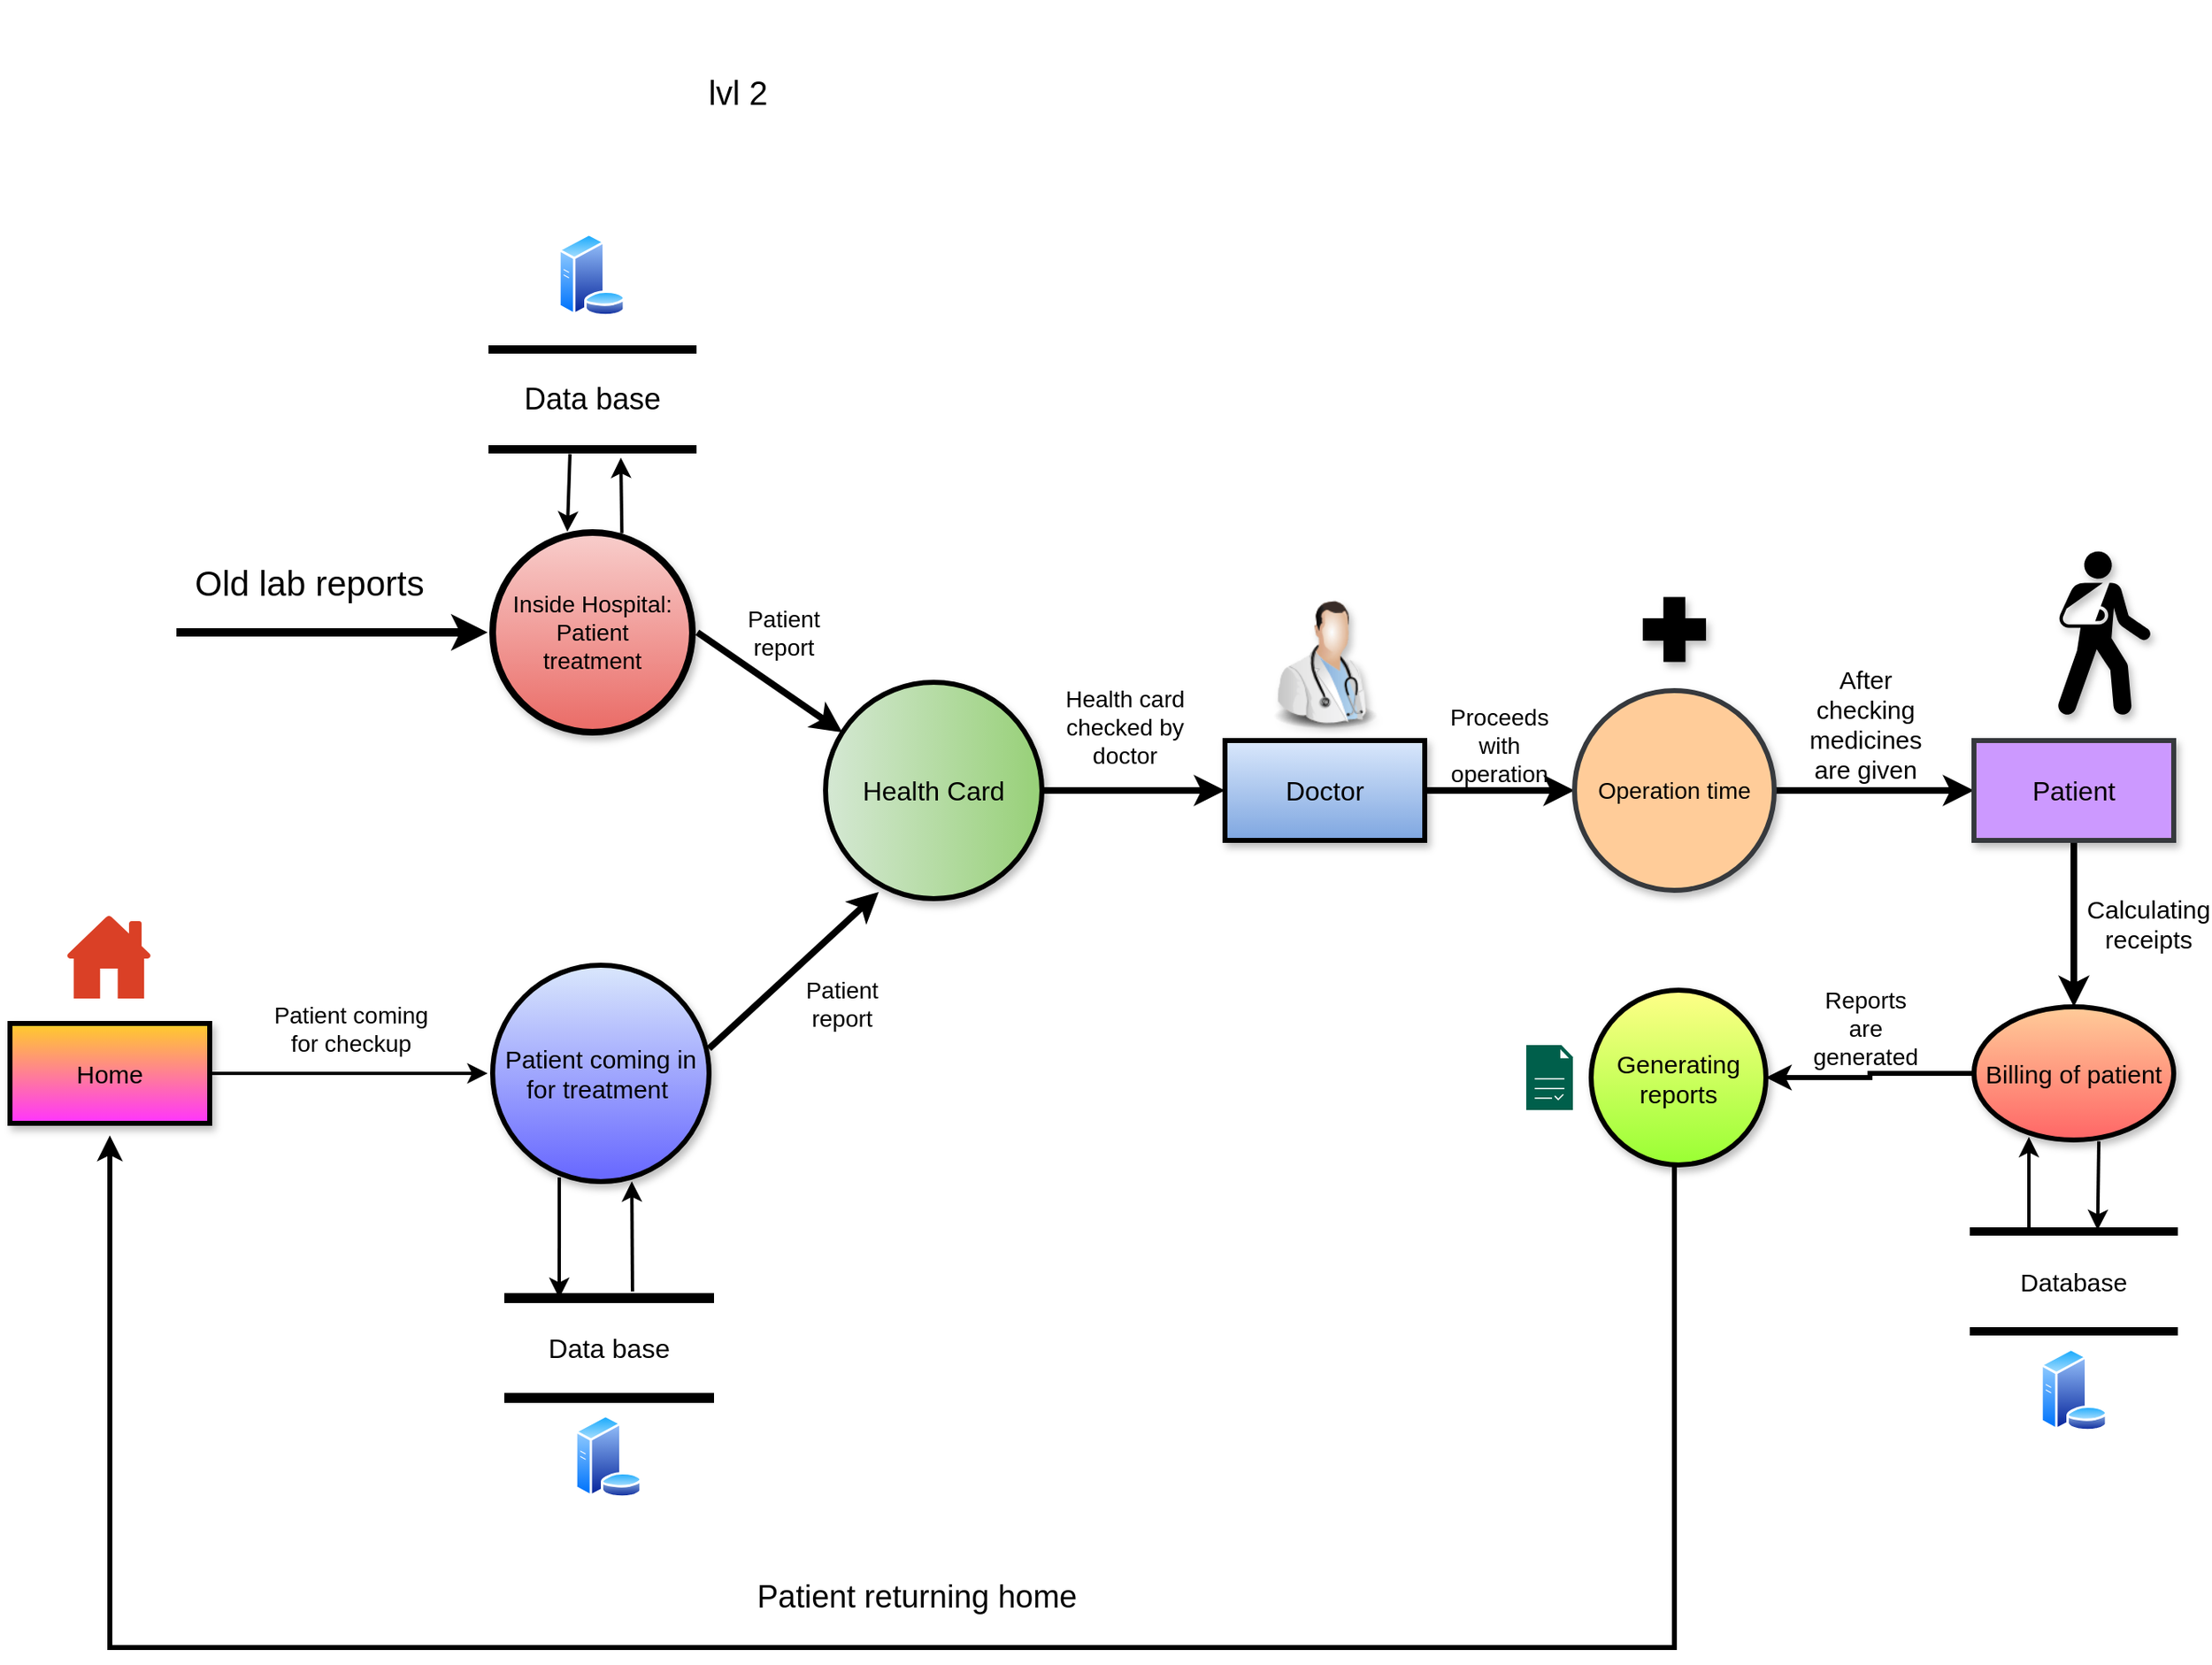 <mxfile version="13.6.5" type="github">
  <diagram id="UNWl-Jj_ICaHGReqZu83" name="Page-1">
    <mxGraphModel dx="1753" dy="767" grid="1" gridSize="10" guides="1" tooltips="1" connect="1" arrows="1" fold="1" page="1" pageScale="1" pageWidth="10000" pageHeight="10000" background="none" math="0" shadow="0">
      <root>
        <mxCell id="0" />
        <mxCell id="1" parent="0" />
        <mxCell id="sEn4KuBhREEQvSgs9PXj-1" value="&lt;font style=&quot;font-size: 20px&quot;&gt;lvl 2&lt;/font&gt;" style="text;html=1;strokeColor=none;fillColor=none;align=center;verticalAlign=middle;whiteSpace=wrap;rounded=0;" parent="1" vertex="1">
          <mxGeometry x="400" y="10" width="275" height="110" as="geometry" />
        </mxCell>
        <mxCell id="QyOn7p77WutKCdOKZBRD-1" value="&lt;font style=&quot;font-size: 14px&quot;&gt;Inside Hospital:&lt;br&gt;Patient&lt;br&gt;treatment&lt;/font&gt;" style="ellipse;whiteSpace=wrap;html=1;aspect=fixed;gradientDirection=south;strokeWidth=4;perimeterSpacing=3;shadow=1;sketch=0;gradientColor=#ea6b66;fillColor=#f8cecc;" parent="1" vertex="1">
          <mxGeometry x="390" y="330" width="120" height="120" as="geometry" />
        </mxCell>
        <mxCell id="QyOn7p77WutKCdOKZBRD-2" value="&lt;font style=&quot;font-size: 18px&quot;&gt;Data base&lt;/font&gt;" style="shape=partialRectangle;whiteSpace=wrap;html=1;left=0;right=0;fillColor=none;strokeWidth=5;" parent="1" vertex="1">
          <mxGeometry x="390" y="220" width="120" height="60" as="geometry" />
        </mxCell>
        <mxCell id="QyOn7p77WutKCdOKZBRD-3" value="" style="endArrow=classic;html=1;exitX=0.64;exitY=0.027;exitDx=0;exitDy=0;exitPerimeter=0;strokeWidth=2;" parent="1" source="QyOn7p77WutKCdOKZBRD-1" edge="1">
          <mxGeometry width="50" height="50" relative="1" as="geometry">
            <mxPoint x="460" y="340" as="sourcePoint" />
            <mxPoint x="467" y="285" as="targetPoint" />
          </mxGeometry>
        </mxCell>
        <mxCell id="QyOn7p77WutKCdOKZBRD-4" value="" style="endArrow=classic;html=1;exitX=0.387;exitY=1.047;exitDx=0;exitDy=0;exitPerimeter=0;entryX=0.38;entryY=0.02;entryDx=0;entryDy=0;entryPerimeter=0;strokeWidth=2;" parent="1" source="QyOn7p77WutKCdOKZBRD-2" target="QyOn7p77WutKCdOKZBRD-1" edge="1">
          <mxGeometry width="50" height="50" relative="1" as="geometry">
            <mxPoint x="290" y="350" as="sourcePoint" />
            <mxPoint x="340" y="300" as="targetPoint" />
          </mxGeometry>
        </mxCell>
        <mxCell id="QyOn7p77WutKCdOKZBRD-5" value="" style="endArrow=classic;html=1;exitX=1;exitY=0.5;exitDx=0;exitDy=0;strokeWidth=4;" parent="1" source="QyOn7p77WutKCdOKZBRD-1" edge="1">
          <mxGeometry width="50" height="50" relative="1" as="geometry">
            <mxPoint x="520" y="430" as="sourcePoint" />
            <mxPoint x="600" y="450" as="targetPoint" />
          </mxGeometry>
        </mxCell>
        <mxCell id="QyOn7p77WutKCdOKZBRD-22" style="edgeStyle=orthogonalEdgeStyle;rounded=0;orthogonalLoop=1;jettySize=auto;html=1;entryX=0;entryY=0.5;entryDx=0;entryDy=0;strokeWidth=4;" parent="1" source="QyOn7p77WutKCdOKZBRD-6" target="QyOn7p77WutKCdOKZBRD-19" edge="1">
          <mxGeometry relative="1" as="geometry" />
        </mxCell>
        <mxCell id="QyOn7p77WutKCdOKZBRD-6" value="&lt;font style=&quot;font-size: 16px&quot;&gt;Health Card&lt;/font&gt;" style="ellipse;whiteSpace=wrap;html=1;aspect=fixed;fillColor=#d5e8d4;strokeWidth=3;gradientColor=#97d077;gradientDirection=east;shadow=1;" parent="1" vertex="1">
          <mxGeometry x="590" y="420" width="130" height="130" as="geometry" />
        </mxCell>
        <mxCell id="QyOn7p77WutKCdOKZBRD-7" value="&lt;font style=&quot;font-size: 15px&quot;&gt;Patient coming in&lt;br&gt;for treatment&amp;nbsp;&lt;/font&gt;" style="ellipse;whiteSpace=wrap;html=1;aspect=fixed;fillColor=#dae8fc;strokeWidth=3;gradientColor=#6666FF;shadow=1;" parent="1" vertex="1">
          <mxGeometry x="390" y="590" width="130" height="130" as="geometry" />
        </mxCell>
        <mxCell id="QyOn7p77WutKCdOKZBRD-8" value="&lt;font style=&quot;font-size: 16px&quot;&gt;Data base&lt;/font&gt;" style="shape=partialRectangle;whiteSpace=wrap;html=1;left=0;right=0;fillColor=none;strokeWidth=6;" parent="1" vertex="1">
          <mxGeometry x="400" y="790" width="120" height="60" as="geometry" />
        </mxCell>
        <mxCell id="QyOn7p77WutKCdOKZBRD-10" value="" style="endArrow=classic;html=1;exitX=1;exitY=0.385;exitDx=0;exitDy=0;exitPerimeter=0;entryX=0.246;entryY=0.969;entryDx=0;entryDy=0;entryPerimeter=0;strokeWidth=4;" parent="1" source="QyOn7p77WutKCdOKZBRD-7" target="QyOn7p77WutKCdOKZBRD-6" edge="1">
          <mxGeometry width="50" height="50" relative="1" as="geometry">
            <mxPoint x="570" y="630" as="sourcePoint" />
            <mxPoint x="620" y="580" as="targetPoint" />
          </mxGeometry>
        </mxCell>
        <mxCell id="QyOn7p77WutKCdOKZBRD-11" value="" style="endArrow=classic;html=1;exitX=1;exitY=0.5;exitDx=0;exitDy=0;strokeWidth=2;" parent="1" source="QyOn7p77WutKCdOKZBRD-12" edge="1">
          <mxGeometry width="50" height="50" relative="1" as="geometry">
            <mxPoint x="220" y="660" as="sourcePoint" />
            <mxPoint x="387" y="655" as="targetPoint" />
          </mxGeometry>
        </mxCell>
        <mxCell id="QyOn7p77WutKCdOKZBRD-12" value="&lt;font style=&quot;font-size: 15px&quot;&gt;Home&lt;/font&gt;" style="rounded=0;whiteSpace=wrap;html=1;fillColor=#ffcd28;gradientColor=#FF33FF;strokeWidth=3;shadow=1;" parent="1" vertex="1">
          <mxGeometry x="100" y="625" width="120" height="60" as="geometry" />
        </mxCell>
        <mxCell id="QyOn7p77WutKCdOKZBRD-13" value="&lt;font style=&quot;font-size: 14px&quot;&gt;Patient coming for checkup&lt;/font&gt;" style="text;html=1;strokeColor=none;fillColor=none;align=center;verticalAlign=middle;whiteSpace=wrap;rounded=0;" parent="1" vertex="1">
          <mxGeometry x="250" y="600" width="110" height="55" as="geometry" />
        </mxCell>
        <mxCell id="QyOn7p77WutKCdOKZBRD-14" value="&lt;font style=&quot;font-size: 14px&quot;&gt;Patient report&lt;/font&gt;" style="text;html=1;strokeColor=none;fillColor=none;align=center;verticalAlign=middle;whiteSpace=wrap;rounded=0;" parent="1" vertex="1">
          <mxGeometry x="575" y="600" width="50" height="25" as="geometry" />
        </mxCell>
        <mxCell id="QyOn7p77WutKCdOKZBRD-15" value="&lt;font style=&quot;font-size: 14px&quot;&gt;Patient report&lt;/font&gt;" style="text;html=1;strokeColor=none;fillColor=none;align=center;verticalAlign=middle;whiteSpace=wrap;rounded=0;" parent="1" vertex="1">
          <mxGeometry x="540" y="368.75" width="50" height="42.5" as="geometry" />
        </mxCell>
        <mxCell id="QyOn7p77WutKCdOKZBRD-16" value="" style="endArrow=classic;html=1;entryX=0.643;entryY=0.999;entryDx=0;entryDy=0;entryPerimeter=0;strokeWidth=2;" parent="1" target="QyOn7p77WutKCdOKZBRD-7" edge="1">
          <mxGeometry width="50" height="50" relative="1" as="geometry">
            <mxPoint x="474" y="786" as="sourcePoint" />
            <mxPoint x="520" y="730" as="targetPoint" />
          </mxGeometry>
        </mxCell>
        <mxCell id="QyOn7p77WutKCdOKZBRD-18" value="" style="endArrow=classic;html=1;entryX=0.25;entryY=0;entryDx=0;entryDy=0;exitX=0.308;exitY=0.981;exitDx=0;exitDy=0;exitPerimeter=0;strokeWidth=2;" parent="1" source="QyOn7p77WutKCdOKZBRD-7" target="QyOn7p77WutKCdOKZBRD-8" edge="1">
          <mxGeometry width="50" height="50" relative="1" as="geometry">
            <mxPoint x="410" y="790" as="sourcePoint" />
            <mxPoint x="460" y="740" as="targetPoint" />
          </mxGeometry>
        </mxCell>
        <mxCell id="QyOn7p77WutKCdOKZBRD-26" style="edgeStyle=orthogonalEdgeStyle;rounded=0;orthogonalLoop=1;jettySize=auto;html=1;strokeWidth=4;" parent="1" source="QyOn7p77WutKCdOKZBRD-19" target="QyOn7p77WutKCdOKZBRD-24" edge="1">
          <mxGeometry relative="1" as="geometry" />
        </mxCell>
        <mxCell id="QyOn7p77WutKCdOKZBRD-19" value="&lt;font style=&quot;font-size: 16px&quot;&gt;Doctor&lt;/font&gt;" style="rounded=0;whiteSpace=wrap;html=1;fillColor=#dae8fc;gradientColor=#7ea6e0;strokeWidth=3;shadow=1;glass=0;sketch=0;" parent="1" vertex="1">
          <mxGeometry x="830" y="455" width="120" height="60" as="geometry" />
        </mxCell>
        <mxCell id="QyOn7p77WutKCdOKZBRD-21" value="&lt;font style=&quot;font-size: 14px&quot;&gt;Health card checked by doctor&lt;/font&gt;" style="text;html=1;strokeColor=none;fillColor=none;align=center;verticalAlign=middle;whiteSpace=wrap;rounded=0;" parent="1" vertex="1">
          <mxGeometry x="720" y="411.25" width="100" height="71" as="geometry" />
        </mxCell>
        <mxCell id="QyOn7p77WutKCdOKZBRD-29" style="edgeStyle=orthogonalEdgeStyle;rounded=0;orthogonalLoop=1;jettySize=auto;html=1;entryX=0;entryY=0.5;entryDx=0;entryDy=0;strokeWidth=4;" parent="1" source="QyOn7p77WutKCdOKZBRD-24" target="QyOn7p77WutKCdOKZBRD-28" edge="1">
          <mxGeometry relative="1" as="geometry" />
        </mxCell>
        <mxCell id="QyOn7p77WutKCdOKZBRD-24" value="&lt;font style=&quot;font-size: 14px&quot;&gt;Operation time&lt;/font&gt;" style="ellipse;whiteSpace=wrap;html=1;aspect=fixed;fillColor=#ffcc99;strokeColor=#36393d;strokeWidth=3;shadow=1;" parent="1" vertex="1">
          <mxGeometry x="1040" y="425" width="120" height="120" as="geometry" />
        </mxCell>
        <mxCell id="QyOn7p77WutKCdOKZBRD-33" style="edgeStyle=orthogonalEdgeStyle;rounded=0;orthogonalLoop=1;jettySize=auto;html=1;entryX=0.5;entryY=0;entryDx=0;entryDy=0;strokeWidth=4;" parent="1" source="QyOn7p77WutKCdOKZBRD-28" target="QyOn7p77WutKCdOKZBRD-31" edge="1">
          <mxGeometry relative="1" as="geometry" />
        </mxCell>
        <mxCell id="QyOn7p77WutKCdOKZBRD-28" value="&lt;font style=&quot;font-size: 16px&quot;&gt;Patient&lt;/font&gt;" style="rounded=0;whiteSpace=wrap;html=1;strokeWidth=3;strokeColor=#36393d;fillColor=#CC99FF;gradientColor=#CC99FF;shadow=1;" parent="1" vertex="1">
          <mxGeometry x="1280" y="455" width="120" height="60" as="geometry" />
        </mxCell>
        <mxCell id="QyOn7p77WutKCdOKZBRD-30" value="&lt;font style=&quot;font-size: 15px&quot;&gt;After checking medicines are given&lt;/font&gt;" style="text;html=1;strokeColor=none;fillColor=none;align=center;verticalAlign=middle;whiteSpace=wrap;rounded=0;" parent="1" vertex="1">
          <mxGeometry x="1170" y="420" width="90" height="50" as="geometry" />
        </mxCell>
        <mxCell id="SsPjynfacfPcnSxduak7-1" style="edgeStyle=orthogonalEdgeStyle;rounded=0;orthogonalLoop=1;jettySize=auto;html=1;entryX=1;entryY=0.5;entryDx=0;entryDy=0;strokeWidth=3;" edge="1" parent="1" source="QyOn7p77WutKCdOKZBRD-31" target="QyOn7p77WutKCdOKZBRD-37">
          <mxGeometry relative="1" as="geometry" />
        </mxCell>
        <mxCell id="QyOn7p77WutKCdOKZBRD-31" value="&lt;font style=&quot;font-size: 15px&quot;&gt;Billing of patient&lt;/font&gt;" style="ellipse;whiteSpace=wrap;html=1;fillColor=#ffcc99;gradientColor=#FF6666;strokeWidth=3;shadow=1;" parent="1" vertex="1">
          <mxGeometry x="1280" y="615" width="120" height="80" as="geometry" />
        </mxCell>
        <mxCell id="QyOn7p77WutKCdOKZBRD-34" value="&lt;font style=&quot;font-size: 15px&quot;&gt;Calculating&lt;br&gt;receipts&lt;/font&gt;" style="text;html=1;strokeColor=none;fillColor=none;align=center;verticalAlign=middle;whiteSpace=wrap;rounded=0;" parent="1" vertex="1">
          <mxGeometry x="1350" y="540" width="70" height="50" as="geometry" />
        </mxCell>
        <mxCell id="QyOn7p77WutKCdOKZBRD-35" value="&lt;font style=&quot;font-size: 15px&quot;&gt;Database&lt;/font&gt;" style="shape=partialRectangle;whiteSpace=wrap;html=1;left=0;right=0;fillColor=none;strokeWidth=5;" parent="1" vertex="1">
          <mxGeometry x="1280" y="750" width="120" height="60" as="geometry" />
        </mxCell>
        <mxCell id="QyOn7p77WutKCdOKZBRD-40" style="edgeStyle=orthogonalEdgeStyle;rounded=0;orthogonalLoop=1;jettySize=auto;html=1;strokeWidth=3;" parent="1" source="QyOn7p77WutKCdOKZBRD-37" edge="1">
          <mxGeometry relative="1" as="geometry">
            <mxPoint x="160" y="692.286" as="targetPoint" />
            <Array as="points">
              <mxPoint x="1100" y="1000" />
              <mxPoint x="160" y="1000" />
            </Array>
          </mxGeometry>
        </mxCell>
        <mxCell id="QyOn7p77WutKCdOKZBRD-37" value="&lt;font style=&quot;font-size: 15px&quot;&gt;Generating reports&lt;/font&gt;" style="ellipse;whiteSpace=wrap;html=1;aspect=fixed;fillColor=#ffff88;gradientColor=#99FF33;strokeWidth=3;shadow=1;" parent="1" vertex="1">
          <mxGeometry x="1050" y="605" width="105" height="105" as="geometry" />
        </mxCell>
        <mxCell id="QyOn7p77WutKCdOKZBRD-38" value="" style="endArrow=classic;html=1;exitX=0.625;exitY=1.01;exitDx=0;exitDy=0;exitPerimeter=0;entryX=0.619;entryY=-0.014;entryDx=0;entryDy=0;entryPerimeter=0;strokeWidth=2;" parent="1" source="QyOn7p77WutKCdOKZBRD-31" target="QyOn7p77WutKCdOKZBRD-35" edge="1">
          <mxGeometry width="50" height="50" relative="1" as="geometry">
            <mxPoint x="1350" y="760" as="sourcePoint" />
            <mxPoint x="1400" y="710" as="targetPoint" />
          </mxGeometry>
        </mxCell>
        <mxCell id="QyOn7p77WutKCdOKZBRD-39" value="" style="endArrow=classic;html=1;entryX=0.275;entryY=0.977;entryDx=0;entryDy=0;entryPerimeter=0;strokeWidth=2;" parent="1" target="QyOn7p77WutKCdOKZBRD-31" edge="1">
          <mxGeometry width="50" height="50" relative="1" as="geometry">
            <mxPoint x="1313" y="750" as="sourcePoint" />
            <mxPoint x="1310" y="710" as="targetPoint" />
          </mxGeometry>
        </mxCell>
        <mxCell id="QyOn7p77WutKCdOKZBRD-42" value="&lt;font style=&quot;font-size: 19px&quot;&gt;Patient returning home&lt;/font&gt;" style="text;html=1;strokeColor=none;fillColor=none;align=center;verticalAlign=middle;whiteSpace=wrap;rounded=0;" parent="1" vertex="1">
          <mxGeometry x="540" y="940" width="210" height="60" as="geometry" />
        </mxCell>
        <mxCell id="QyOn7p77WutKCdOKZBRD-43" value="&lt;font style=&quot;font-size: 14px&quot;&gt;Proceeds with operation&lt;/font&gt;" style="text;html=1;strokeColor=none;fillColor=none;align=center;verticalAlign=middle;whiteSpace=wrap;rounded=0;" parent="1" vertex="1">
          <mxGeometry x="970" y="440" width="50" height="35" as="geometry" />
        </mxCell>
        <mxCell id="QyOn7p77WutKCdOKZBRD-44" value="&lt;font style=&quot;font-size: 14px&quot;&gt;Reports are generated&lt;/font&gt;" style="text;html=1;strokeColor=none;fillColor=none;align=center;verticalAlign=middle;whiteSpace=wrap;rounded=0;" parent="1" vertex="1">
          <mxGeometry x="1180" y="610" width="70" height="35" as="geometry" />
        </mxCell>
        <mxCell id="QyOn7p77WutKCdOKZBRD-45" value="" style="endArrow=classic;html=1;entryX=0;entryY=0.5;entryDx=0;entryDy=0;rounded=1;strokeWidth=5;" parent="1" target="QyOn7p77WutKCdOKZBRD-1" edge="1">
          <mxGeometry width="50" height="50" relative="1" as="geometry">
            <mxPoint x="200" y="390" as="sourcePoint" />
            <mxPoint x="310" y="360" as="targetPoint" />
          </mxGeometry>
        </mxCell>
        <mxCell id="QyOn7p77WutKCdOKZBRD-46" value="&lt;font style=&quot;font-size: 21px&quot;&gt;Old lab reports&lt;/font&gt;" style="text;html=1;strokeColor=none;fillColor=none;align=center;verticalAlign=middle;whiteSpace=wrap;rounded=0;" parent="1" vertex="1">
          <mxGeometry x="200" y="330" width="160" height="59" as="geometry" />
        </mxCell>
        <mxCell id="SsPjynfacfPcnSxduak7-8" value="" style="shape=mxgraph.signs.healthcare.first_aid;html=1;fillColor=#000000;strokeColor=none;verticalLabelPosition=bottom;verticalAlign=top;align=center;rounded=0;shadow=1;glass=0;sketch=0;" vertex="1" parent="1">
          <mxGeometry x="1081" y="368.75" width="38" height="39" as="geometry" />
        </mxCell>
        <mxCell id="SsPjynfacfPcnSxduak7-10" value="" style="shape=mxgraph.signs.healthcare.out_patient;html=1;fillColor=#000000;strokeColor=none;verticalLabelPosition=bottom;verticalAlign=top;align=center;rounded=0;shadow=1;glass=0;sketch=0;" vertex="1" parent="1">
          <mxGeometry x="1330" y="341" width="56" height="99" as="geometry" />
        </mxCell>
        <mxCell id="SsPjynfacfPcnSxduak7-11" value="" style="pointerEvents=1;shadow=0;dashed=0;html=1;strokeColor=none;labelPosition=center;verticalLabelPosition=bottom;verticalAlign=top;outlineConnect=0;align=center;shape=mxgraph.office.concepts.home;fillColor=#DA4026;rounded=0;glass=0;sketch=0;" vertex="1" parent="1">
          <mxGeometry x="134" y="560" width="51" height="50" as="geometry" />
        </mxCell>
        <mxCell id="SsPjynfacfPcnSxduak7-13" value="" style="image;html=1;image=img/lib/clip_art/people/Doctor_Man_128x128.png;rounded=0;shadow=1;glass=0;sketch=0;strokeColor=#000000;strokeWidth=3;fillColor=#CC99FF;gradientColor=#6666FF;" vertex="1" parent="1">
          <mxGeometry x="850" y="369" width="80" height="80" as="geometry" />
        </mxCell>
        <mxCell id="SsPjynfacfPcnSxduak7-14" value="" style="aspect=fixed;perimeter=ellipsePerimeter;html=1;align=center;shadow=0;dashed=0;spacingTop=3;image;image=img/lib/active_directory/database_server.svg;rounded=0;glass=0;sketch=0;strokeColor=#000000;strokeWidth=3;fillColor=#CC99FF;gradientColor=#6666FF;" vertex="1" parent="1">
          <mxGeometry x="429" y="150" width="41" height="50" as="geometry" />
        </mxCell>
        <mxCell id="SsPjynfacfPcnSxduak7-15" value="" style="aspect=fixed;perimeter=ellipsePerimeter;html=1;align=center;shadow=0;dashed=0;spacingTop=3;image;image=img/lib/active_directory/database_server.svg;rounded=0;glass=0;sketch=0;strokeColor=#000000;strokeWidth=3;fillColor=#CC99FF;gradientColor=#6666FF;" vertex="1" parent="1">
          <mxGeometry x="1319.5" y="820" width="41" height="50" as="geometry" />
        </mxCell>
        <mxCell id="SsPjynfacfPcnSxduak7-16" value="" style="aspect=fixed;perimeter=ellipsePerimeter;html=1;align=center;shadow=0;dashed=0;spacingTop=3;image;image=img/lib/active_directory/database_server.svg;rounded=0;glass=0;sketch=0;strokeColor=#000000;strokeWidth=3;fillColor=#CC99FF;gradientColor=#6666FF;" vertex="1" parent="1">
          <mxGeometry x="439" y="860" width="41" height="50" as="geometry" />
        </mxCell>
        <mxCell id="SsPjynfacfPcnSxduak7-17" value="" style="pointerEvents=1;shadow=0;dashed=0;html=1;strokeColor=none;fillColor=#005F4B;labelPosition=center;verticalLabelPosition=bottom;verticalAlign=top;align=center;outlineConnect=0;shape=mxgraph.veeam2.report;rounded=0;glass=0;sketch=0;" vertex="1" parent="1">
          <mxGeometry x="1011" y="638" width="28.0" height="39" as="geometry" />
        </mxCell>
        <mxCell id="SsPjynfacfPcnSxduak7-18" value="" style="shape=image;html=1;verticalAlign=top;verticalLabelPosition=bottom;labelBackgroundColor=#ffffff;imageAspect=0;aspect=fixed;image=https://cdn1.iconfinder.com/data/icons/ios-11-glyphs/30/contact_card-128.png;rounded=0;shadow=1;glass=0;sketch=0;strokeColor=#000000;strokeWidth=3;fillColor=#CC99FF;gradientColor=#6666FF;" vertex="1" parent="1">
          <mxGeometry x="640" y="366" width="48" height="48" as="geometry" />
        </mxCell>
      </root>
    </mxGraphModel>
  </diagram>
</mxfile>
